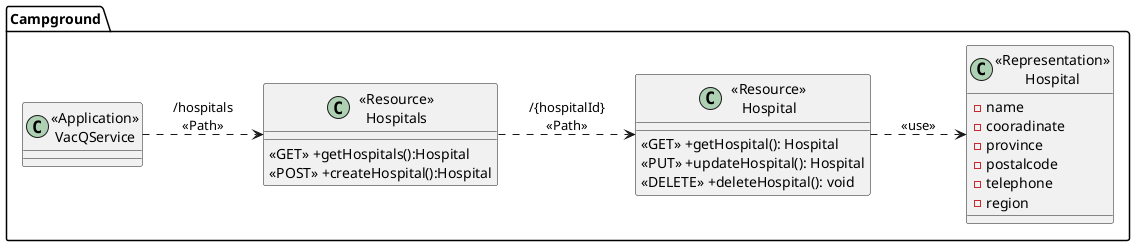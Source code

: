 @startuml
left to right direction
package "Campground"{
    class "<<Application>>\nVacQService" as VacQService{}

    class "<<Resource>>\nHospitals" as ResourceHospitals{
        <<GET>> +getHospitals():Hospital
        <<POST>> +createHospital():Hospital
    }

    class "<<Resource>>\nHospital" as ResourceHospital {
        <<GET>> +getHospital(): Hospital
        <<PUT>> +updateHospital(): Hospital
        <<DELETE>> +deleteHospital(): void
    }

    class "<<Representation>>\nHospital" as RepresentationHospital {
        -name
        -cooradinate
        -province
        -postalcode
        -telephone
        -region
    }

}

VacQService ..> ResourceHospitals:"/hospitals\n<<Path>>"
ResourceHospitals ..> ResourceHospital: "/{hospitalId}\n<<Path>>"
ResourceHospital ..> RepresentationHospital: "<<use>>"

@enduml
